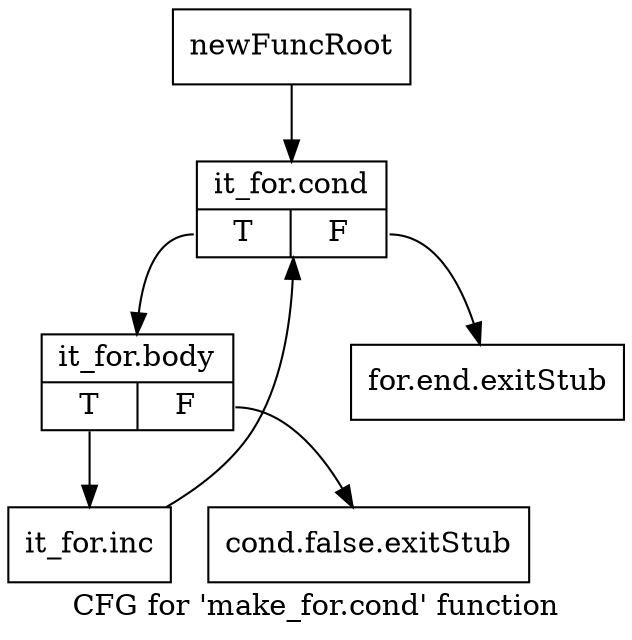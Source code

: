 digraph "CFG for 'make_for.cond' function" {
	label="CFG for 'make_for.cond' function";

	Node0x105d200 [shape=record,label="{newFuncRoot}"];
	Node0x105d200 -> Node0x105d690;
	Node0x105d5f0 [shape=record,label="{for.end.exitStub}"];
	Node0x105d640 [shape=record,label="{cond.false.exitStub}"];
	Node0x105d690 [shape=record,label="{it_for.cond|{<s0>T|<s1>F}}"];
	Node0x105d690:s0 -> Node0x105d6e0;
	Node0x105d690:s1 -> Node0x105d5f0;
	Node0x105d6e0 [shape=record,label="{it_for.body|{<s0>T|<s1>F}}"];
	Node0x105d6e0:s0 -> Node0x105d730;
	Node0x105d6e0:s1 -> Node0x105d640;
	Node0x105d730 [shape=record,label="{it_for.inc}"];
	Node0x105d730 -> Node0x105d690;
}
